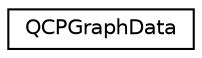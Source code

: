 digraph "Graphical Class Hierarchy"
{
  edge [fontname="Helvetica",fontsize="10",labelfontname="Helvetica",labelfontsize="10"];
  node [fontname="Helvetica",fontsize="10",shape=record];
  rankdir="LR";
  Node0 [label="QCPGraphData",height=0.2,width=0.4,color="black", fillcolor="white", style="filled",URL="$classQCPGraphData.html",tooltip="Holds the data of one single data point for QCPGraph. "];
}
